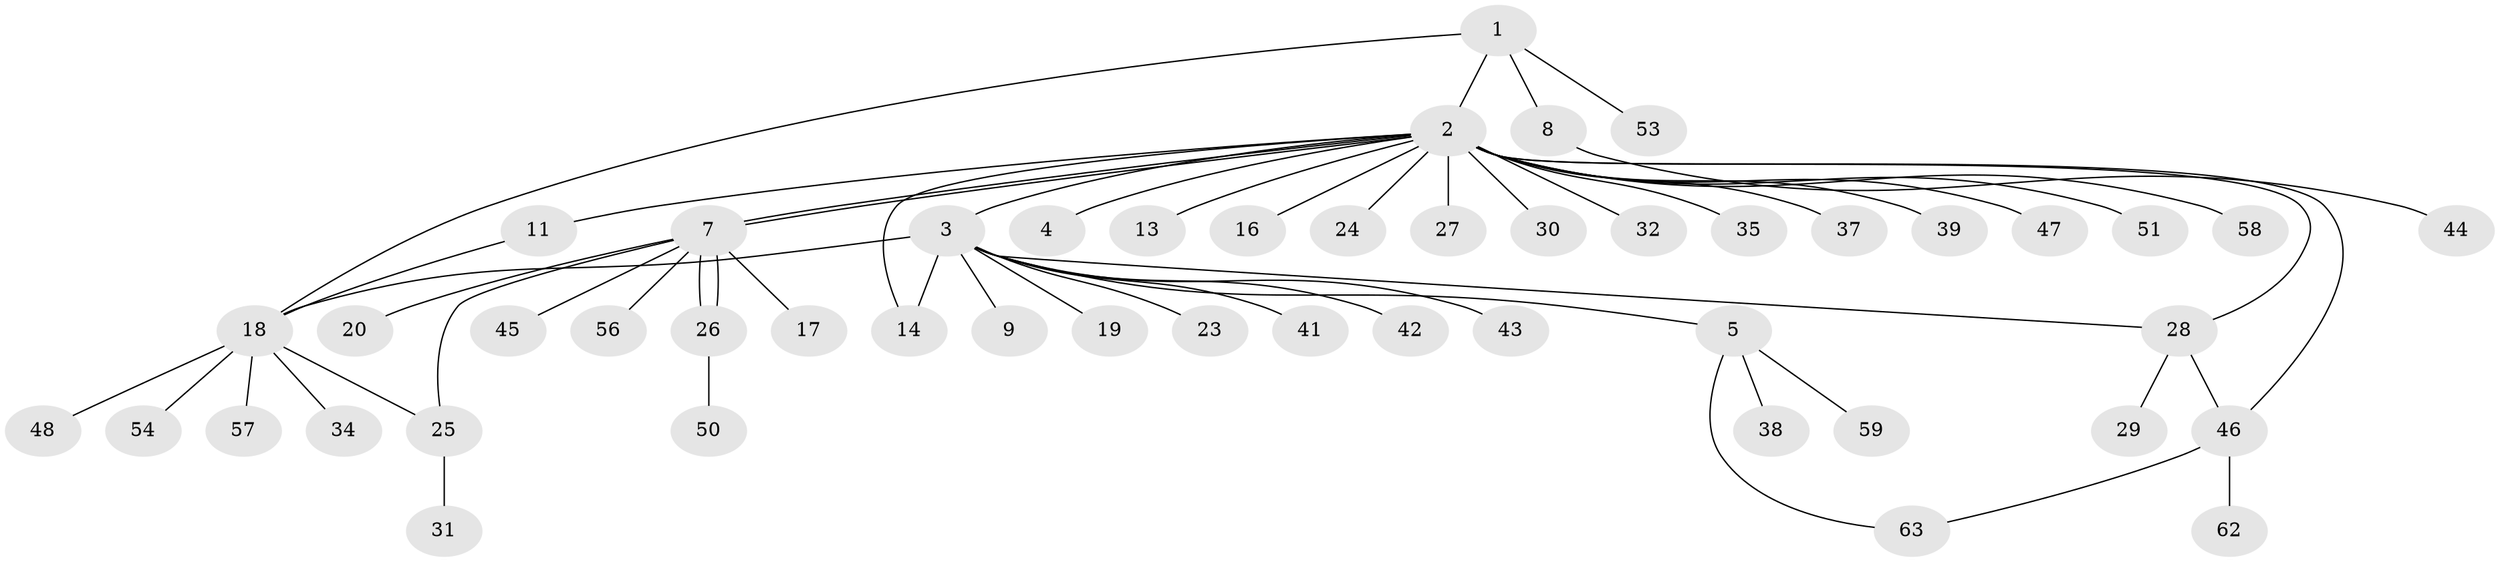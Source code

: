 // original degree distribution, {5: 0.031746031746031744, 20: 0.015873015873015872, 11: 0.015873015873015872, 1: 0.6349206349206349, 10: 0.015873015873015872, 2: 0.15873015873015872, 6: 0.015873015873015872, 3: 0.06349206349206349, 9: 0.015873015873015872, 4: 0.031746031746031744}
// Generated by graph-tools (version 1.1) at 2025/11/02/27/25 16:11:11]
// undirected, 49 vertices, 57 edges
graph export_dot {
graph [start="1"]
  node [color=gray90,style=filled];
  1 [super="+15"];
  2 [super="+10"];
  3 [super="+40"];
  4;
  5 [super="+6"];
  7 [super="+22"];
  8 [super="+33"];
  9;
  11 [super="+12"];
  13;
  14 [super="+52"];
  16;
  17;
  18 [super="+21"];
  19;
  20;
  23;
  24;
  25 [super="+60"];
  26 [super="+49"];
  27;
  28 [super="+36"];
  29;
  30;
  31;
  32;
  34;
  35;
  37;
  38;
  39;
  41;
  42;
  43;
  44;
  45;
  46 [super="+55"];
  47;
  48;
  50;
  51;
  53;
  54;
  56;
  57 [super="+61"];
  58;
  59;
  62;
  63;
  1 -- 2;
  1 -- 8;
  1 -- 18;
  1 -- 53;
  2 -- 3;
  2 -- 4;
  2 -- 7 [weight=2];
  2 -- 7;
  2 -- 13;
  2 -- 16;
  2 -- 24;
  2 -- 27;
  2 -- 28;
  2 -- 30;
  2 -- 32;
  2 -- 35;
  2 -- 39;
  2 -- 47;
  2 -- 58;
  2 -- 51;
  2 -- 37;
  2 -- 11;
  2 -- 14;
  2 -- 46;
  3 -- 5;
  3 -- 9;
  3 -- 14;
  3 -- 18;
  3 -- 19;
  3 -- 23;
  3 -- 28;
  3 -- 41;
  3 -- 43;
  3 -- 42;
  5 -- 38;
  5 -- 59;
  5 -- 63;
  7 -- 17;
  7 -- 20;
  7 -- 25;
  7 -- 26;
  7 -- 26;
  7 -- 45;
  7 -- 56;
  8 -- 44;
  11 -- 18;
  18 -- 25;
  18 -- 34;
  18 -- 48;
  18 -- 54;
  18 -- 57;
  25 -- 31;
  26 -- 50;
  28 -- 29;
  28 -- 46;
  46 -- 63;
  46 -- 62;
}
